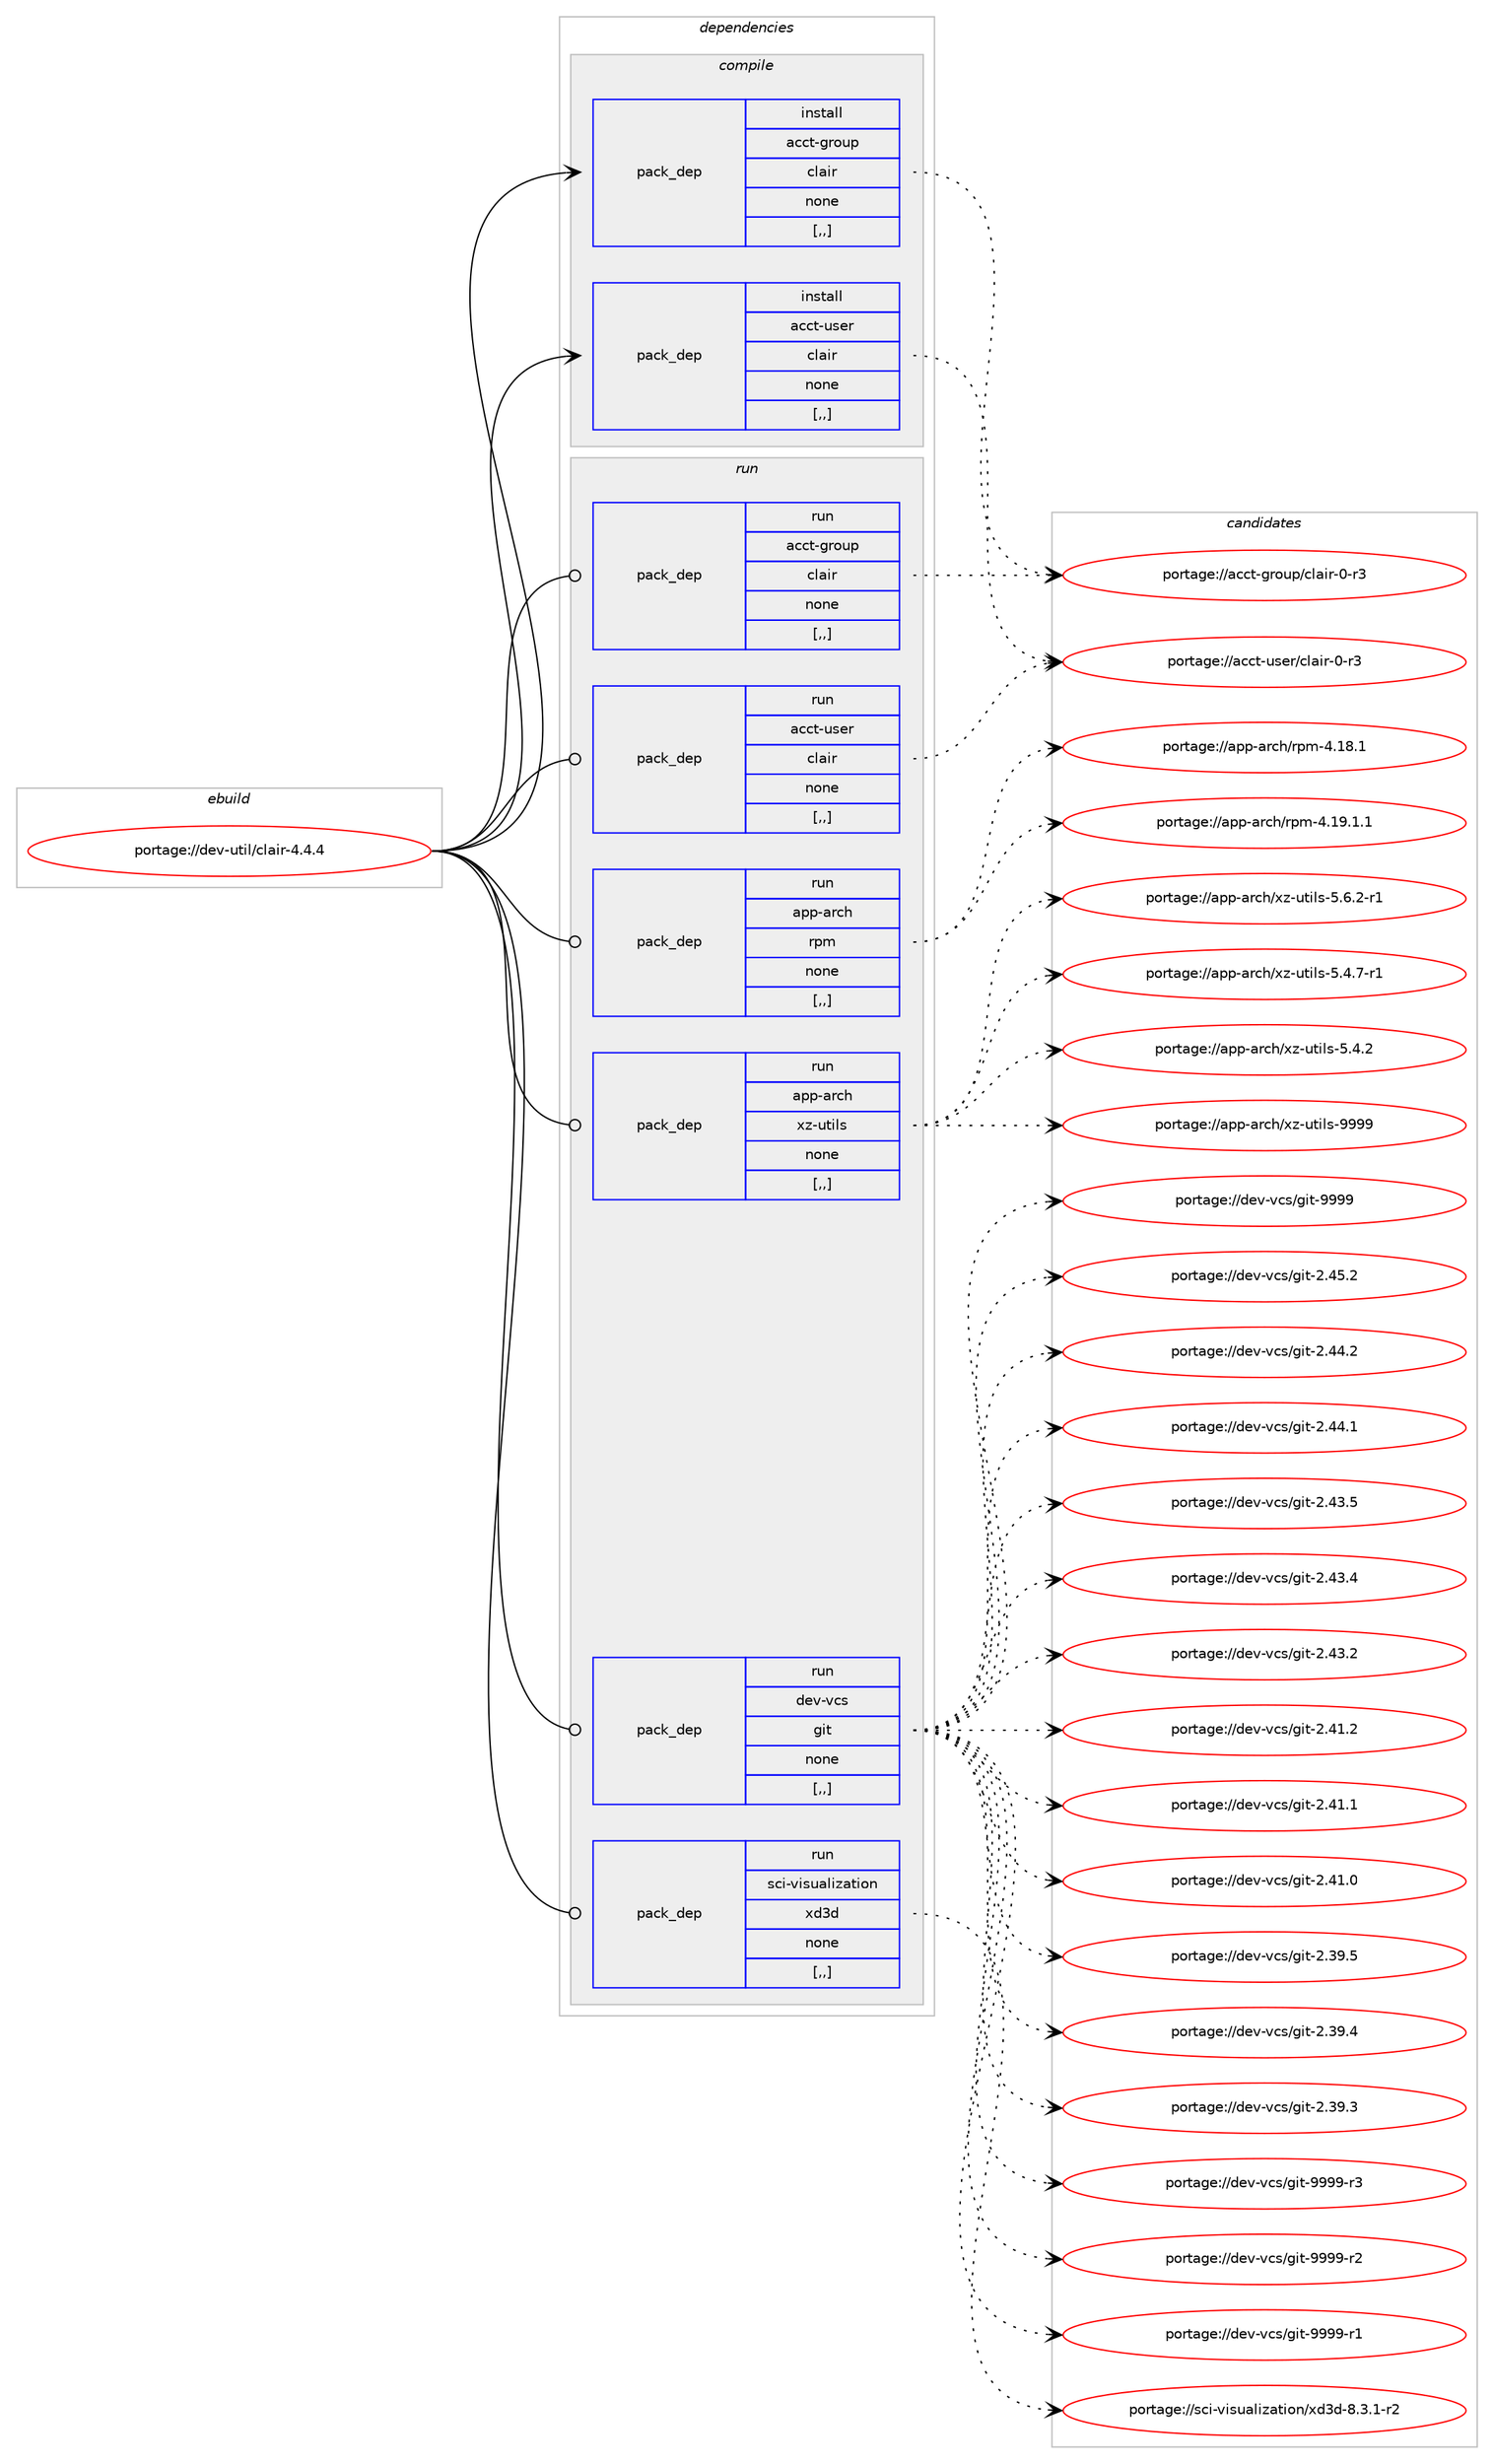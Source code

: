 digraph prolog {

# *************
# Graph options
# *************

newrank=true;
concentrate=true;
compound=true;
graph [rankdir=LR,fontname=Helvetica,fontsize=10,ranksep=1.5];#, ranksep=2.5, nodesep=0.2];
edge  [arrowhead=vee];
node  [fontname=Helvetica,fontsize=10];

# **********
# The ebuild
# **********

subgraph cluster_leftcol {
color=gray;
label=<<i>ebuild</i>>;
id [label="portage://dev-util/clair-4.4.4", color=red, width=4, href="../dev-util/clair-4.4.4.svg"];
}

# ****************
# The dependencies
# ****************

subgraph cluster_midcol {
color=gray;
label=<<i>dependencies</i>>;
subgraph cluster_compile {
fillcolor="#eeeeee";
style=filled;
label=<<i>compile</i>>;
subgraph pack150611 {
dependency211435 [label=<<TABLE BORDER="0" CELLBORDER="1" CELLSPACING="0" CELLPADDING="4" WIDTH="220"><TR><TD ROWSPAN="6" CELLPADDING="30">pack_dep</TD></TR><TR><TD WIDTH="110">install</TD></TR><TR><TD>acct-group</TD></TR><TR><TD>clair</TD></TR><TR><TD>none</TD></TR><TR><TD>[,,]</TD></TR></TABLE>>, shape=none, color=blue];
}
id:e -> dependency211435:w [weight=20,style="solid",arrowhead="vee"];
subgraph pack150612 {
dependency211436 [label=<<TABLE BORDER="0" CELLBORDER="1" CELLSPACING="0" CELLPADDING="4" WIDTH="220"><TR><TD ROWSPAN="6" CELLPADDING="30">pack_dep</TD></TR><TR><TD WIDTH="110">install</TD></TR><TR><TD>acct-user</TD></TR><TR><TD>clair</TD></TR><TR><TD>none</TD></TR><TR><TD>[,,]</TD></TR></TABLE>>, shape=none, color=blue];
}
id:e -> dependency211436:w [weight=20,style="solid",arrowhead="vee"];
}
subgraph cluster_compileandrun {
fillcolor="#eeeeee";
style=filled;
label=<<i>compile and run</i>>;
}
subgraph cluster_run {
fillcolor="#eeeeee";
style=filled;
label=<<i>run</i>>;
subgraph pack150613 {
dependency211437 [label=<<TABLE BORDER="0" CELLBORDER="1" CELLSPACING="0" CELLPADDING="4" WIDTH="220"><TR><TD ROWSPAN="6" CELLPADDING="30">pack_dep</TD></TR><TR><TD WIDTH="110">run</TD></TR><TR><TD>acct-group</TD></TR><TR><TD>clair</TD></TR><TR><TD>none</TD></TR><TR><TD>[,,]</TD></TR></TABLE>>, shape=none, color=blue];
}
id:e -> dependency211437:w [weight=20,style="solid",arrowhead="odot"];
subgraph pack150614 {
dependency211438 [label=<<TABLE BORDER="0" CELLBORDER="1" CELLSPACING="0" CELLPADDING="4" WIDTH="220"><TR><TD ROWSPAN="6" CELLPADDING="30">pack_dep</TD></TR><TR><TD WIDTH="110">run</TD></TR><TR><TD>acct-user</TD></TR><TR><TD>clair</TD></TR><TR><TD>none</TD></TR><TR><TD>[,,]</TD></TR></TABLE>>, shape=none, color=blue];
}
id:e -> dependency211438:w [weight=20,style="solid",arrowhead="odot"];
subgraph pack150615 {
dependency211439 [label=<<TABLE BORDER="0" CELLBORDER="1" CELLSPACING="0" CELLPADDING="4" WIDTH="220"><TR><TD ROWSPAN="6" CELLPADDING="30">pack_dep</TD></TR><TR><TD WIDTH="110">run</TD></TR><TR><TD>app-arch</TD></TR><TR><TD>rpm</TD></TR><TR><TD>none</TD></TR><TR><TD>[,,]</TD></TR></TABLE>>, shape=none, color=blue];
}
id:e -> dependency211439:w [weight=20,style="solid",arrowhead="odot"];
subgraph pack150616 {
dependency211440 [label=<<TABLE BORDER="0" CELLBORDER="1" CELLSPACING="0" CELLPADDING="4" WIDTH="220"><TR><TD ROWSPAN="6" CELLPADDING="30">pack_dep</TD></TR><TR><TD WIDTH="110">run</TD></TR><TR><TD>app-arch</TD></TR><TR><TD>xz-utils</TD></TR><TR><TD>none</TD></TR><TR><TD>[,,]</TD></TR></TABLE>>, shape=none, color=blue];
}
id:e -> dependency211440:w [weight=20,style="solid",arrowhead="odot"];
subgraph pack150617 {
dependency211441 [label=<<TABLE BORDER="0" CELLBORDER="1" CELLSPACING="0" CELLPADDING="4" WIDTH="220"><TR><TD ROWSPAN="6" CELLPADDING="30">pack_dep</TD></TR><TR><TD WIDTH="110">run</TD></TR><TR><TD>dev-vcs</TD></TR><TR><TD>git</TD></TR><TR><TD>none</TD></TR><TR><TD>[,,]</TD></TR></TABLE>>, shape=none, color=blue];
}
id:e -> dependency211441:w [weight=20,style="solid",arrowhead="odot"];
subgraph pack150618 {
dependency211442 [label=<<TABLE BORDER="0" CELLBORDER="1" CELLSPACING="0" CELLPADDING="4" WIDTH="220"><TR><TD ROWSPAN="6" CELLPADDING="30">pack_dep</TD></TR><TR><TD WIDTH="110">run</TD></TR><TR><TD>sci-visualization</TD></TR><TR><TD>xd3d</TD></TR><TR><TD>none</TD></TR><TR><TD>[,,]</TD></TR></TABLE>>, shape=none, color=blue];
}
id:e -> dependency211442:w [weight=20,style="solid",arrowhead="odot"];
}
}

# **************
# The candidates
# **************

subgraph cluster_choices {
rank=same;
color=gray;
label=<<i>candidates</i>>;

subgraph choice150611 {
color=black;
nodesep=1;
choice9799991164510311411111711247991089710511445484511451 [label="portage://acct-group/clair-0-r3", color=red, width=4,href="../acct-group/clair-0-r3.svg"];
dependency211435:e -> choice9799991164510311411111711247991089710511445484511451:w [style=dotted,weight="100"];
}
subgraph choice150612 {
color=black;
nodesep=1;
choice9799991164511711510111447991089710511445484511451 [label="portage://acct-user/clair-0-r3", color=red, width=4,href="../acct-user/clair-0-r3.svg"];
dependency211436:e -> choice9799991164511711510111447991089710511445484511451:w [style=dotted,weight="100"];
}
subgraph choice150613 {
color=black;
nodesep=1;
choice9799991164510311411111711247991089710511445484511451 [label="portage://acct-group/clair-0-r3", color=red, width=4,href="../acct-group/clair-0-r3.svg"];
dependency211437:e -> choice9799991164510311411111711247991089710511445484511451:w [style=dotted,weight="100"];
}
subgraph choice150614 {
color=black;
nodesep=1;
choice9799991164511711510111447991089710511445484511451 [label="portage://acct-user/clair-0-r3", color=red, width=4,href="../acct-user/clair-0-r3.svg"];
dependency211438:e -> choice9799991164511711510111447991089710511445484511451:w [style=dotted,weight="100"];
}
subgraph choice150615 {
color=black;
nodesep=1;
choice9711211245971149910447114112109455246495746494649 [label="portage://app-arch/rpm-4.19.1.1", color=red, width=4,href="../app-arch/rpm-4.19.1.1.svg"];
choice971121124597114991044711411210945524649564649 [label="portage://app-arch/rpm-4.18.1", color=red, width=4,href="../app-arch/rpm-4.18.1.svg"];
dependency211439:e -> choice9711211245971149910447114112109455246495746494649:w [style=dotted,weight="100"];
dependency211439:e -> choice971121124597114991044711411210945524649564649:w [style=dotted,weight="100"];
}
subgraph choice150616 {
color=black;
nodesep=1;
choice9711211245971149910447120122451171161051081154557575757 [label="portage://app-arch/xz-utils-9999", color=red, width=4,href="../app-arch/xz-utils-9999.svg"];
choice9711211245971149910447120122451171161051081154553465446504511449 [label="portage://app-arch/xz-utils-5.6.2-r1", color=red, width=4,href="../app-arch/xz-utils-5.6.2-r1.svg"];
choice9711211245971149910447120122451171161051081154553465246554511449 [label="portage://app-arch/xz-utils-5.4.7-r1", color=red, width=4,href="../app-arch/xz-utils-5.4.7-r1.svg"];
choice971121124597114991044712012245117116105108115455346524650 [label="portage://app-arch/xz-utils-5.4.2", color=red, width=4,href="../app-arch/xz-utils-5.4.2.svg"];
dependency211440:e -> choice9711211245971149910447120122451171161051081154557575757:w [style=dotted,weight="100"];
dependency211440:e -> choice9711211245971149910447120122451171161051081154553465446504511449:w [style=dotted,weight="100"];
dependency211440:e -> choice9711211245971149910447120122451171161051081154553465246554511449:w [style=dotted,weight="100"];
dependency211440:e -> choice971121124597114991044712012245117116105108115455346524650:w [style=dotted,weight="100"];
}
subgraph choice150617 {
color=black;
nodesep=1;
choice10010111845118991154710310511645575757574511451 [label="portage://dev-vcs/git-9999-r3", color=red, width=4,href="../dev-vcs/git-9999-r3.svg"];
choice10010111845118991154710310511645575757574511450 [label="portage://dev-vcs/git-9999-r2", color=red, width=4,href="../dev-vcs/git-9999-r2.svg"];
choice10010111845118991154710310511645575757574511449 [label="portage://dev-vcs/git-9999-r1", color=red, width=4,href="../dev-vcs/git-9999-r1.svg"];
choice1001011184511899115471031051164557575757 [label="portage://dev-vcs/git-9999", color=red, width=4,href="../dev-vcs/git-9999.svg"];
choice10010111845118991154710310511645504652534650 [label="portage://dev-vcs/git-2.45.2", color=red, width=4,href="../dev-vcs/git-2.45.2.svg"];
choice10010111845118991154710310511645504652524650 [label="portage://dev-vcs/git-2.44.2", color=red, width=4,href="../dev-vcs/git-2.44.2.svg"];
choice10010111845118991154710310511645504652524649 [label="portage://dev-vcs/git-2.44.1", color=red, width=4,href="../dev-vcs/git-2.44.1.svg"];
choice10010111845118991154710310511645504652514653 [label="portage://dev-vcs/git-2.43.5", color=red, width=4,href="../dev-vcs/git-2.43.5.svg"];
choice10010111845118991154710310511645504652514652 [label="portage://dev-vcs/git-2.43.4", color=red, width=4,href="../dev-vcs/git-2.43.4.svg"];
choice10010111845118991154710310511645504652514650 [label="portage://dev-vcs/git-2.43.2", color=red, width=4,href="../dev-vcs/git-2.43.2.svg"];
choice10010111845118991154710310511645504652494650 [label="portage://dev-vcs/git-2.41.2", color=red, width=4,href="../dev-vcs/git-2.41.2.svg"];
choice10010111845118991154710310511645504652494649 [label="portage://dev-vcs/git-2.41.1", color=red, width=4,href="../dev-vcs/git-2.41.1.svg"];
choice10010111845118991154710310511645504652494648 [label="portage://dev-vcs/git-2.41.0", color=red, width=4,href="../dev-vcs/git-2.41.0.svg"];
choice10010111845118991154710310511645504651574653 [label="portage://dev-vcs/git-2.39.5", color=red, width=4,href="../dev-vcs/git-2.39.5.svg"];
choice10010111845118991154710310511645504651574652 [label="portage://dev-vcs/git-2.39.4", color=red, width=4,href="../dev-vcs/git-2.39.4.svg"];
choice10010111845118991154710310511645504651574651 [label="portage://dev-vcs/git-2.39.3", color=red, width=4,href="../dev-vcs/git-2.39.3.svg"];
dependency211441:e -> choice10010111845118991154710310511645575757574511451:w [style=dotted,weight="100"];
dependency211441:e -> choice10010111845118991154710310511645575757574511450:w [style=dotted,weight="100"];
dependency211441:e -> choice10010111845118991154710310511645575757574511449:w [style=dotted,weight="100"];
dependency211441:e -> choice1001011184511899115471031051164557575757:w [style=dotted,weight="100"];
dependency211441:e -> choice10010111845118991154710310511645504652534650:w [style=dotted,weight="100"];
dependency211441:e -> choice10010111845118991154710310511645504652524650:w [style=dotted,weight="100"];
dependency211441:e -> choice10010111845118991154710310511645504652524649:w [style=dotted,weight="100"];
dependency211441:e -> choice10010111845118991154710310511645504652514653:w [style=dotted,weight="100"];
dependency211441:e -> choice10010111845118991154710310511645504652514652:w [style=dotted,weight="100"];
dependency211441:e -> choice10010111845118991154710310511645504652514650:w [style=dotted,weight="100"];
dependency211441:e -> choice10010111845118991154710310511645504652494650:w [style=dotted,weight="100"];
dependency211441:e -> choice10010111845118991154710310511645504652494649:w [style=dotted,weight="100"];
dependency211441:e -> choice10010111845118991154710310511645504652494648:w [style=dotted,weight="100"];
dependency211441:e -> choice10010111845118991154710310511645504651574653:w [style=dotted,weight="100"];
dependency211441:e -> choice10010111845118991154710310511645504651574652:w [style=dotted,weight="100"];
dependency211441:e -> choice10010111845118991154710310511645504651574651:w [style=dotted,weight="100"];
}
subgraph choice150618 {
color=black;
nodesep=1;
choice1159910545118105115117971081051229711610511111047120100511004556465146494511450 [label="portage://sci-visualization/xd3d-8.3.1-r2", color=red, width=4,href="../sci-visualization/xd3d-8.3.1-r2.svg"];
dependency211442:e -> choice1159910545118105115117971081051229711610511111047120100511004556465146494511450:w [style=dotted,weight="100"];
}
}

}
